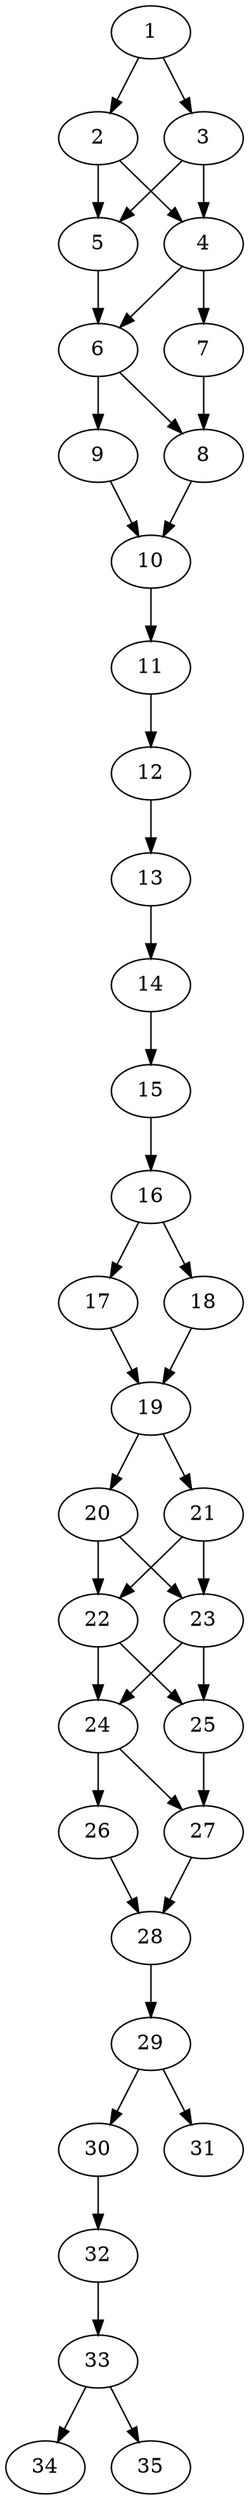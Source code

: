 // DAG automatically generated by daggen at Thu Oct  3 14:05:36 2019
// ./daggen --dot -n 35 --ccr 0.5 --fat 0.3 --regular 0.9 --density 0.9 --mindata 5242880 --maxdata 52428800 
digraph G {
  1 [size="29374464", alpha="0.16", expect_size="14687232"] 
  1 -> 2 [size ="14687232"]
  1 -> 3 [size ="14687232"]
  2 [size="78985216", alpha="0.06", expect_size="39492608"] 
  2 -> 4 [size ="39492608"]
  2 -> 5 [size ="39492608"]
  3 [size="18995200", alpha="0.17", expect_size="9497600"] 
  3 -> 4 [size ="9497600"]
  3 -> 5 [size ="9497600"]
  4 [size="96075776", alpha="0.12", expect_size="48037888"] 
  4 -> 6 [size ="48037888"]
  4 -> 7 [size ="48037888"]
  5 [size="29550592", alpha="0.15", expect_size="14775296"] 
  5 -> 6 [size ="14775296"]
  6 [size="47405056", alpha="0.19", expect_size="23702528"] 
  6 -> 8 [size ="23702528"]
  6 -> 9 [size ="23702528"]
  7 [size="67278848", alpha="0.09", expect_size="33639424"] 
  7 -> 8 [size ="33639424"]
  8 [size="51695616", alpha="0.05", expect_size="25847808"] 
  8 -> 10 [size ="25847808"]
  9 [size="11433984", alpha="0.11", expect_size="5716992"] 
  9 -> 10 [size ="5716992"]
  10 [size="101959680", alpha="0.12", expect_size="50979840"] 
  10 -> 11 [size ="50979840"]
  11 [size="57499648", alpha="0.10", expect_size="28749824"] 
  11 -> 12 [size ="28749824"]
  12 [size="36593664", alpha="0.03", expect_size="18296832"] 
  12 -> 13 [size ="18296832"]
  13 [size="66170880", alpha="0.17", expect_size="33085440"] 
  13 -> 14 [size ="33085440"]
  14 [size="50491392", alpha="0.09", expect_size="25245696"] 
  14 -> 15 [size ="25245696"]
  15 [size="11012096", alpha="0.07", expect_size="5506048"] 
  15 -> 16 [size ="5506048"]
  16 [size="81944576", alpha="0.14", expect_size="40972288"] 
  16 -> 17 [size ="40972288"]
  16 -> 18 [size ="40972288"]
  17 [size="76771328", alpha="0.00", expect_size="38385664"] 
  17 -> 19 [size ="38385664"]
  18 [size="23478272", alpha="0.04", expect_size="11739136"] 
  18 -> 19 [size ="11739136"]
  19 [size="45795328", alpha="0.09", expect_size="22897664"] 
  19 -> 20 [size ="22897664"]
  19 -> 21 [size ="22897664"]
  20 [size="97570816", alpha="0.02", expect_size="48785408"] 
  20 -> 22 [size ="48785408"]
  20 -> 23 [size ="48785408"]
  21 [size="58220544", alpha="0.19", expect_size="29110272"] 
  21 -> 22 [size ="29110272"]
  21 -> 23 [size ="29110272"]
  22 [size="13080576", alpha="0.11", expect_size="6540288"] 
  22 -> 24 [size ="6540288"]
  22 -> 25 [size ="6540288"]
  23 [size="25454592", alpha="0.05", expect_size="12727296"] 
  23 -> 24 [size ="12727296"]
  23 -> 25 [size ="12727296"]
  24 [size="13445120", alpha="0.17", expect_size="6722560"] 
  24 -> 26 [size ="6722560"]
  24 -> 27 [size ="6722560"]
  25 [size="54321152", alpha="0.12", expect_size="27160576"] 
  25 -> 27 [size ="27160576"]
  26 [size="86919168", alpha="0.16", expect_size="43459584"] 
  26 -> 28 [size ="43459584"]
  27 [size="57286656", alpha="0.12", expect_size="28643328"] 
  27 -> 28 [size ="28643328"]
  28 [size="57970688", alpha="0.16", expect_size="28985344"] 
  28 -> 29 [size ="28985344"]
  29 [size="74815488", alpha="0.01", expect_size="37407744"] 
  29 -> 30 [size ="37407744"]
  29 -> 31 [size ="37407744"]
  30 [size="22726656", alpha="0.04", expect_size="11363328"] 
  30 -> 32 [size ="11363328"]
  31 [size="33222656", alpha="0.18", expect_size="16611328"] 
  32 [size="30820352", alpha="0.18", expect_size="15410176"] 
  32 -> 33 [size ="15410176"]
  33 [size="84023296", alpha="0.09", expect_size="42011648"] 
  33 -> 34 [size ="42011648"]
  33 -> 35 [size ="42011648"]
  34 [size="12599296", alpha="0.09", expect_size="6299648"] 
  35 [size="90877952", alpha="0.09", expect_size="45438976"] 
}
